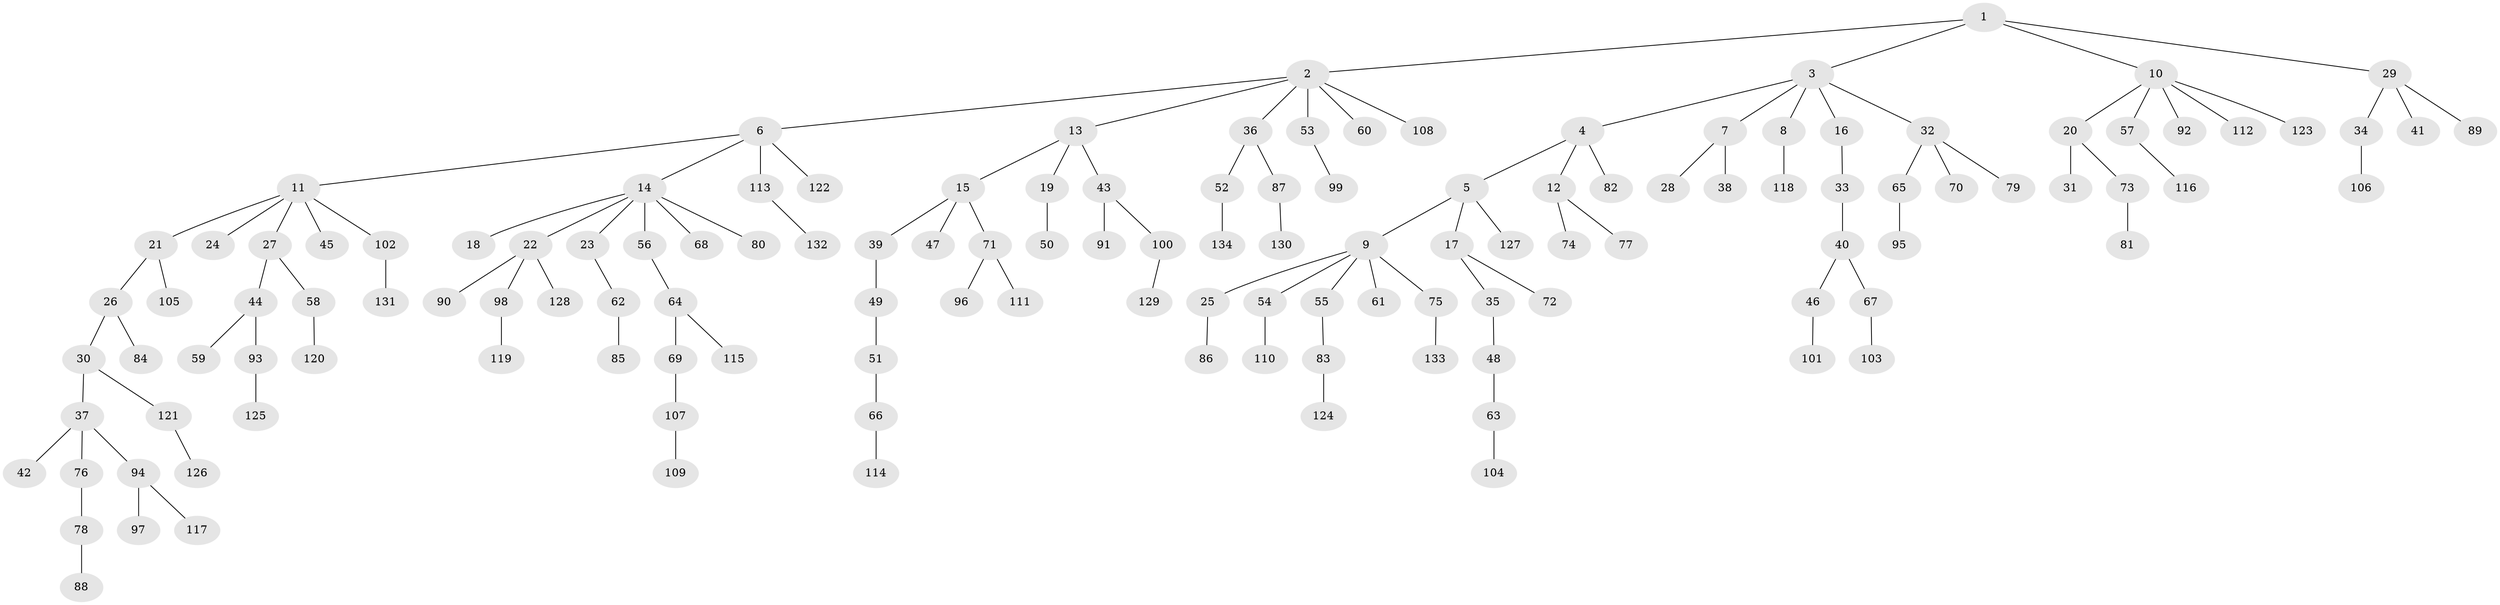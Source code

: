 // Generated by graph-tools (version 1.1) at 2025/11/02/27/25 16:11:27]
// undirected, 134 vertices, 133 edges
graph export_dot {
graph [start="1"]
  node [color=gray90,style=filled];
  1;
  2;
  3;
  4;
  5;
  6;
  7;
  8;
  9;
  10;
  11;
  12;
  13;
  14;
  15;
  16;
  17;
  18;
  19;
  20;
  21;
  22;
  23;
  24;
  25;
  26;
  27;
  28;
  29;
  30;
  31;
  32;
  33;
  34;
  35;
  36;
  37;
  38;
  39;
  40;
  41;
  42;
  43;
  44;
  45;
  46;
  47;
  48;
  49;
  50;
  51;
  52;
  53;
  54;
  55;
  56;
  57;
  58;
  59;
  60;
  61;
  62;
  63;
  64;
  65;
  66;
  67;
  68;
  69;
  70;
  71;
  72;
  73;
  74;
  75;
  76;
  77;
  78;
  79;
  80;
  81;
  82;
  83;
  84;
  85;
  86;
  87;
  88;
  89;
  90;
  91;
  92;
  93;
  94;
  95;
  96;
  97;
  98;
  99;
  100;
  101;
  102;
  103;
  104;
  105;
  106;
  107;
  108;
  109;
  110;
  111;
  112;
  113;
  114;
  115;
  116;
  117;
  118;
  119;
  120;
  121;
  122;
  123;
  124;
  125;
  126;
  127;
  128;
  129;
  130;
  131;
  132;
  133;
  134;
  1 -- 2;
  1 -- 3;
  1 -- 10;
  1 -- 29;
  2 -- 6;
  2 -- 13;
  2 -- 36;
  2 -- 53;
  2 -- 60;
  2 -- 108;
  3 -- 4;
  3 -- 7;
  3 -- 8;
  3 -- 16;
  3 -- 32;
  4 -- 5;
  4 -- 12;
  4 -- 82;
  5 -- 9;
  5 -- 17;
  5 -- 127;
  6 -- 11;
  6 -- 14;
  6 -- 113;
  6 -- 122;
  7 -- 28;
  7 -- 38;
  8 -- 118;
  9 -- 25;
  9 -- 54;
  9 -- 55;
  9 -- 61;
  9 -- 75;
  10 -- 20;
  10 -- 57;
  10 -- 92;
  10 -- 112;
  10 -- 123;
  11 -- 21;
  11 -- 24;
  11 -- 27;
  11 -- 45;
  11 -- 102;
  12 -- 74;
  12 -- 77;
  13 -- 15;
  13 -- 19;
  13 -- 43;
  14 -- 18;
  14 -- 22;
  14 -- 23;
  14 -- 56;
  14 -- 68;
  14 -- 80;
  15 -- 39;
  15 -- 47;
  15 -- 71;
  16 -- 33;
  17 -- 35;
  17 -- 72;
  19 -- 50;
  20 -- 31;
  20 -- 73;
  21 -- 26;
  21 -- 105;
  22 -- 90;
  22 -- 98;
  22 -- 128;
  23 -- 62;
  25 -- 86;
  26 -- 30;
  26 -- 84;
  27 -- 44;
  27 -- 58;
  29 -- 34;
  29 -- 41;
  29 -- 89;
  30 -- 37;
  30 -- 121;
  32 -- 65;
  32 -- 70;
  32 -- 79;
  33 -- 40;
  34 -- 106;
  35 -- 48;
  36 -- 52;
  36 -- 87;
  37 -- 42;
  37 -- 76;
  37 -- 94;
  39 -- 49;
  40 -- 46;
  40 -- 67;
  43 -- 91;
  43 -- 100;
  44 -- 59;
  44 -- 93;
  46 -- 101;
  48 -- 63;
  49 -- 51;
  51 -- 66;
  52 -- 134;
  53 -- 99;
  54 -- 110;
  55 -- 83;
  56 -- 64;
  57 -- 116;
  58 -- 120;
  62 -- 85;
  63 -- 104;
  64 -- 69;
  64 -- 115;
  65 -- 95;
  66 -- 114;
  67 -- 103;
  69 -- 107;
  71 -- 96;
  71 -- 111;
  73 -- 81;
  75 -- 133;
  76 -- 78;
  78 -- 88;
  83 -- 124;
  87 -- 130;
  93 -- 125;
  94 -- 97;
  94 -- 117;
  98 -- 119;
  100 -- 129;
  102 -- 131;
  107 -- 109;
  113 -- 132;
  121 -- 126;
}
